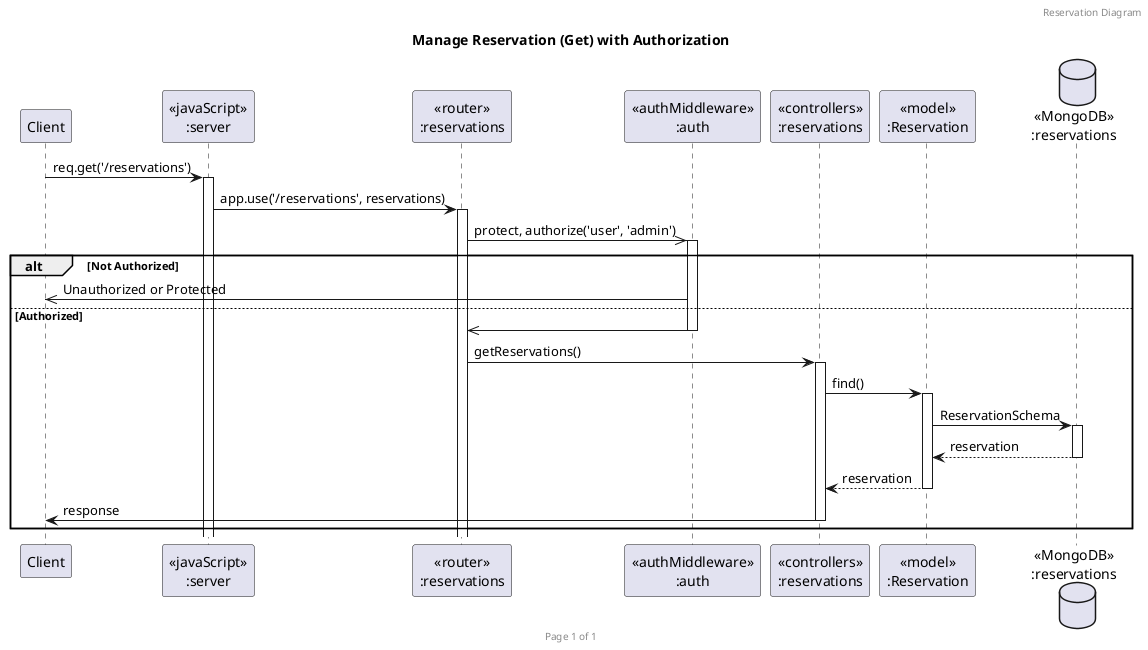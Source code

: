 @startuml
header Reservation Diagram
footer Page %page% of %lastpage%
title "Manage Reservation (Get) with Authorization"

participant "Client" as client
participant "<<javaScript>>\n:server" as server
participant "<<router>>\n:reservations" as routerReservations
participant "<<authMiddleware>>\n:auth" as authMiddleware
participant "<<controllers>>\n:reservations" as controllersReservations
participant "<<model>>\n:Reservation" as modelReservation
database "<<MongoDB>>\n:reservations" as ReservationsDatabase

client->server ++:req.get('/reservations')
server->routerReservations ++:app.use('/reservations', reservations)
routerReservations->>authMiddleware ++:protect, authorize('user', 'admin')

alt Not Authorized
    authMiddleware->>client :Unauthorized or Protected
else Authorized
    authMiddleware->>routerReservations -- :
    routerReservations->controllersReservations ++:getReservations()
    controllersReservations->modelReservation ++:find()
    modelReservation ->ReservationsDatabase ++: ReservationSchema
    ReservationsDatabase --> modelReservation --: reservation
    controllersReservations <-- modelReservation --: reservation
    controllersReservations->client --:response
end



@enduml